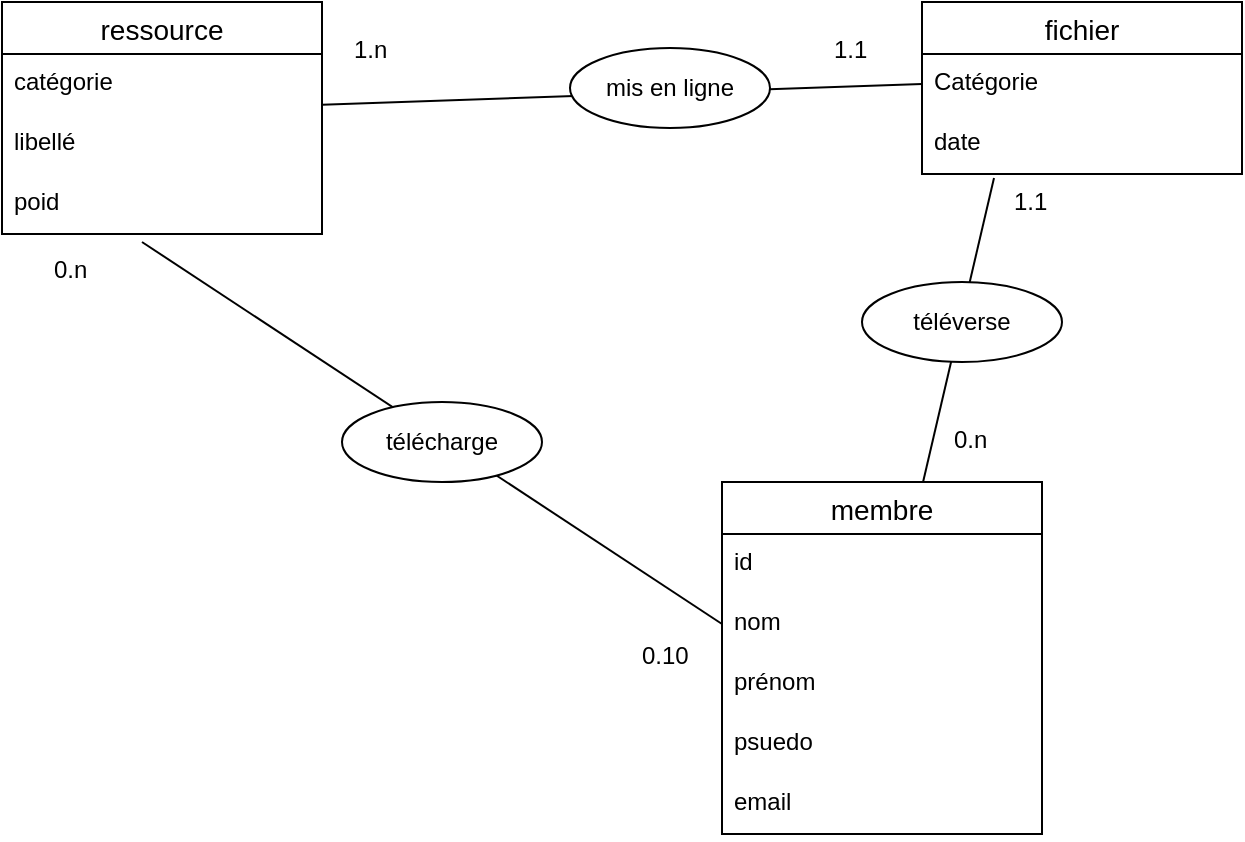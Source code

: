 <mxfile version="14.7.6" type="github">
  <diagram id="3Z5mcoieuEznV8D6j6np" name="Page-1">
    <mxGraphModel dx="782" dy="468" grid="1" gridSize="10" guides="1" tooltips="1" connect="1" arrows="1" fold="1" page="1" pageScale="1" pageWidth="827" pageHeight="1169" math="0" shadow="0">
      <root>
        <mxCell id="0" />
        <mxCell id="1" parent="0" />
        <mxCell id="lUmCTkQicdLa-LnBted_-1" value="ressource" style="swimlane;fontStyle=0;childLayout=stackLayout;horizontal=1;startSize=26;horizontalStack=0;resizeParent=1;resizeParentMax=0;resizeLast=0;collapsible=1;marginBottom=0;align=center;fontSize=14;" vertex="1" parent="1">
          <mxGeometry x="80" y="120" width="160" height="116" as="geometry" />
        </mxCell>
        <mxCell id="lUmCTkQicdLa-LnBted_-2" value="catégorie" style="text;strokeColor=none;fillColor=none;spacingLeft=4;spacingRight=4;overflow=hidden;rotatable=0;points=[[0,0.5],[1,0.5]];portConstraint=eastwest;fontSize=12;" vertex="1" parent="lUmCTkQicdLa-LnBted_-1">
          <mxGeometry y="26" width="160" height="30" as="geometry" />
        </mxCell>
        <mxCell id="lUmCTkQicdLa-LnBted_-3" value="libellé" style="text;strokeColor=none;fillColor=none;spacingLeft=4;spacingRight=4;overflow=hidden;rotatable=0;points=[[0,0.5],[1,0.5]];portConstraint=eastwest;fontSize=12;" vertex="1" parent="lUmCTkQicdLa-LnBted_-1">
          <mxGeometry y="56" width="160" height="30" as="geometry" />
        </mxCell>
        <mxCell id="lUmCTkQicdLa-LnBted_-4" value="poid" style="text;strokeColor=none;fillColor=none;spacingLeft=4;spacingRight=4;overflow=hidden;rotatable=0;points=[[0,0.5],[1,0.5]];portConstraint=eastwest;fontSize=12;" vertex="1" parent="lUmCTkQicdLa-LnBted_-1">
          <mxGeometry y="86" width="160" height="30" as="geometry" />
        </mxCell>
        <mxCell id="lUmCTkQicdLa-LnBted_-5" value="membre" style="swimlane;fontStyle=0;childLayout=stackLayout;horizontal=1;startSize=26;horizontalStack=0;resizeParent=1;resizeParentMax=0;resizeLast=0;collapsible=1;marginBottom=0;align=center;fontSize=14;" vertex="1" parent="1">
          <mxGeometry x="440" y="360" width="160" height="176" as="geometry" />
        </mxCell>
        <mxCell id="lUmCTkQicdLa-LnBted_-6" value="id" style="text;strokeColor=none;fillColor=none;spacingLeft=4;spacingRight=4;overflow=hidden;rotatable=0;points=[[0,0.5],[1,0.5]];portConstraint=eastwest;fontSize=12;" vertex="1" parent="lUmCTkQicdLa-LnBted_-5">
          <mxGeometry y="26" width="160" height="30" as="geometry" />
        </mxCell>
        <mxCell id="lUmCTkQicdLa-LnBted_-7" value="nom" style="text;strokeColor=none;fillColor=none;spacingLeft=4;spacingRight=4;overflow=hidden;rotatable=0;points=[[0,0.5],[1,0.5]];portConstraint=eastwest;fontSize=12;" vertex="1" parent="lUmCTkQicdLa-LnBted_-5">
          <mxGeometry y="56" width="160" height="30" as="geometry" />
        </mxCell>
        <mxCell id="lUmCTkQicdLa-LnBted_-8" value="prénom" style="text;strokeColor=none;fillColor=none;spacingLeft=4;spacingRight=4;overflow=hidden;rotatable=0;points=[[0,0.5],[1,0.5]];portConstraint=eastwest;fontSize=12;" vertex="1" parent="lUmCTkQicdLa-LnBted_-5">
          <mxGeometry y="86" width="160" height="30" as="geometry" />
        </mxCell>
        <mxCell id="lUmCTkQicdLa-LnBted_-19" value="psuedo" style="text;strokeColor=none;fillColor=none;spacingLeft=4;spacingRight=4;overflow=hidden;rotatable=0;points=[[0,0.5],[1,0.5]];portConstraint=eastwest;fontSize=12;" vertex="1" parent="lUmCTkQicdLa-LnBted_-5">
          <mxGeometry y="116" width="160" height="30" as="geometry" />
        </mxCell>
        <mxCell id="lUmCTkQicdLa-LnBted_-20" value="email" style="text;strokeColor=none;fillColor=none;spacingLeft=4;spacingRight=4;overflow=hidden;rotatable=0;points=[[0,0.5],[1,0.5]];portConstraint=eastwest;fontSize=12;" vertex="1" parent="lUmCTkQicdLa-LnBted_-5">
          <mxGeometry y="146" width="160" height="30" as="geometry" />
        </mxCell>
        <mxCell id="lUmCTkQicdLa-LnBted_-9" value="fichier" style="swimlane;fontStyle=0;childLayout=stackLayout;horizontal=1;startSize=26;horizontalStack=0;resizeParent=1;resizeParentMax=0;resizeLast=0;collapsible=1;marginBottom=0;align=center;fontSize=14;" vertex="1" parent="1">
          <mxGeometry x="540" y="120" width="160" height="86" as="geometry" />
        </mxCell>
        <mxCell id="lUmCTkQicdLa-LnBted_-10" value="Catégorie" style="text;strokeColor=none;fillColor=none;spacingLeft=4;spacingRight=4;overflow=hidden;rotatable=0;points=[[0,0.5],[1,0.5]];portConstraint=eastwest;fontSize=12;" vertex="1" parent="lUmCTkQicdLa-LnBted_-9">
          <mxGeometry y="26" width="160" height="30" as="geometry" />
        </mxCell>
        <mxCell id="lUmCTkQicdLa-LnBted_-11" value="date" style="text;strokeColor=none;fillColor=none;spacingLeft=4;spacingRight=4;overflow=hidden;rotatable=0;points=[[0,0.5],[1,0.5]];portConstraint=eastwest;fontSize=12;" vertex="1" parent="lUmCTkQicdLa-LnBted_-9">
          <mxGeometry y="56" width="160" height="30" as="geometry" />
        </mxCell>
        <mxCell id="lUmCTkQicdLa-LnBted_-16" value="" style="endArrow=none;html=1;rounded=0;exitX=0.225;exitY=1.067;exitDx=0;exitDy=0;exitPerimeter=0;" edge="1" parent="1" source="lUmCTkQicdLa-LnBted_-11" target="lUmCTkQicdLa-LnBted_-5">
          <mxGeometry relative="1" as="geometry">
            <mxPoint x="470" y="230" as="sourcePoint" />
            <mxPoint x="630" y="230" as="targetPoint" />
          </mxGeometry>
        </mxCell>
        <mxCell id="lUmCTkQicdLa-LnBted_-17" value="téléverse" style="ellipse;whiteSpace=wrap;html=1;align=center;" vertex="1" parent="1">
          <mxGeometry x="510" y="260" width="100" height="40" as="geometry" />
        </mxCell>
        <mxCell id="lUmCTkQicdLa-LnBted_-18" value="" style="endArrow=none;html=1;rounded=0;entryX=0;entryY=0.5;entryDx=0;entryDy=0;" edge="1" parent="1" target="lUmCTkQicdLa-LnBted_-7">
          <mxGeometry relative="1" as="geometry">
            <mxPoint x="150" y="240" as="sourcePoint" />
            <mxPoint x="430" y="420" as="targetPoint" />
          </mxGeometry>
        </mxCell>
        <mxCell id="lUmCTkQicdLa-LnBted_-21" value="télécharge" style="ellipse;whiteSpace=wrap;html=1;align=center;" vertex="1" parent="1">
          <mxGeometry x="250" y="320" width="100" height="40" as="geometry" />
        </mxCell>
        <mxCell id="lUmCTkQicdLa-LnBted_-23" value="" style="endArrow=none;html=1;rounded=0;entryX=0;entryY=0.5;entryDx=0;entryDy=0;exitX=1;exitY=0.844;exitDx=0;exitDy=0;exitPerimeter=0;" edge="1" parent="1" source="lUmCTkQicdLa-LnBted_-2" target="lUmCTkQicdLa-LnBted_-10">
          <mxGeometry relative="1" as="geometry">
            <mxPoint x="280" y="170" as="sourcePoint" />
            <mxPoint x="440" y="170" as="targetPoint" />
          </mxGeometry>
        </mxCell>
        <mxCell id="lUmCTkQicdLa-LnBted_-24" value="mis en ligne" style="ellipse;whiteSpace=wrap;html=1;align=center;" vertex="1" parent="1">
          <mxGeometry x="364" y="143" width="100" height="40" as="geometry" />
        </mxCell>
        <mxCell id="lUmCTkQicdLa-LnBted_-25" value="0.n" style="text;strokeColor=none;fillColor=none;spacingLeft=4;spacingRight=4;overflow=hidden;rotatable=0;points=[[0,0.5],[1,0.5]];portConstraint=eastwest;fontSize=12;" vertex="1" parent="1">
          <mxGeometry x="550" y="325" width="40" height="30" as="geometry" />
        </mxCell>
        <mxCell id="lUmCTkQicdLa-LnBted_-26" value="1.1" style="text;strokeColor=none;fillColor=none;spacingLeft=4;spacingRight=4;overflow=hidden;rotatable=0;points=[[0,0.5],[1,0.5]];portConstraint=eastwest;fontSize=12;" vertex="1" parent="1">
          <mxGeometry x="580" y="206" width="40" height="30" as="geometry" />
        </mxCell>
        <mxCell id="lUmCTkQicdLa-LnBted_-27" value="1.1" style="text;strokeColor=none;fillColor=none;spacingLeft=4;spacingRight=4;overflow=hidden;rotatable=0;points=[[0,0.5],[1,0.5]];portConstraint=eastwest;fontSize=12;" vertex="1" parent="1">
          <mxGeometry x="490" y="130" width="40" height="30" as="geometry" />
        </mxCell>
        <mxCell id="lUmCTkQicdLa-LnBted_-28" value="0.10" style="text;strokeColor=none;fillColor=none;spacingLeft=4;spacingRight=4;overflow=hidden;rotatable=0;points=[[0,0.5],[1,0.5]];portConstraint=eastwest;fontSize=12;" vertex="1" parent="1">
          <mxGeometry x="394" y="433" width="40" height="30" as="geometry" />
        </mxCell>
        <mxCell id="lUmCTkQicdLa-LnBted_-29" value="1.n" style="text;strokeColor=none;fillColor=none;spacingLeft=4;spacingRight=4;overflow=hidden;rotatable=0;points=[[0,0.5],[1,0.5]];portConstraint=eastwest;fontSize=12;" vertex="1" parent="1">
          <mxGeometry x="250" y="130" width="40" height="30" as="geometry" />
        </mxCell>
        <mxCell id="lUmCTkQicdLa-LnBted_-30" value="0.n" style="text;strokeColor=none;fillColor=none;spacingLeft=4;spacingRight=4;overflow=hidden;rotatable=0;points=[[0,0.5],[1,0.5]];portConstraint=eastwest;fontSize=12;" vertex="1" parent="1">
          <mxGeometry x="100" y="240" width="40" height="30" as="geometry" />
        </mxCell>
      </root>
    </mxGraphModel>
  </diagram>
</mxfile>
